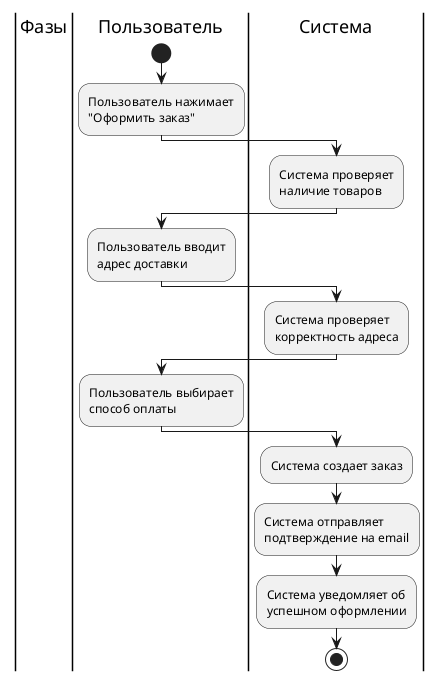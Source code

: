 @startuml
|Фазы|
|Пользователь|
start
:Пользователь нажимает\n"Оформить заказ";

|Система|
:Система проверяет\nналичие товаров;

|Пользователь|
:Пользователь вводит\nадрес доставки;

|Система|
:Система проверяет\nкорректность адреса;

|Пользователь|
:Пользователь выбирает\nспособ оплаты;

|Система|
:Система создает заказ;

|Система|
:Система отправляет\nподтверждение на email;

|Система|
:Система уведомляет об\nуспешном оформлении;

stop
@enduml

